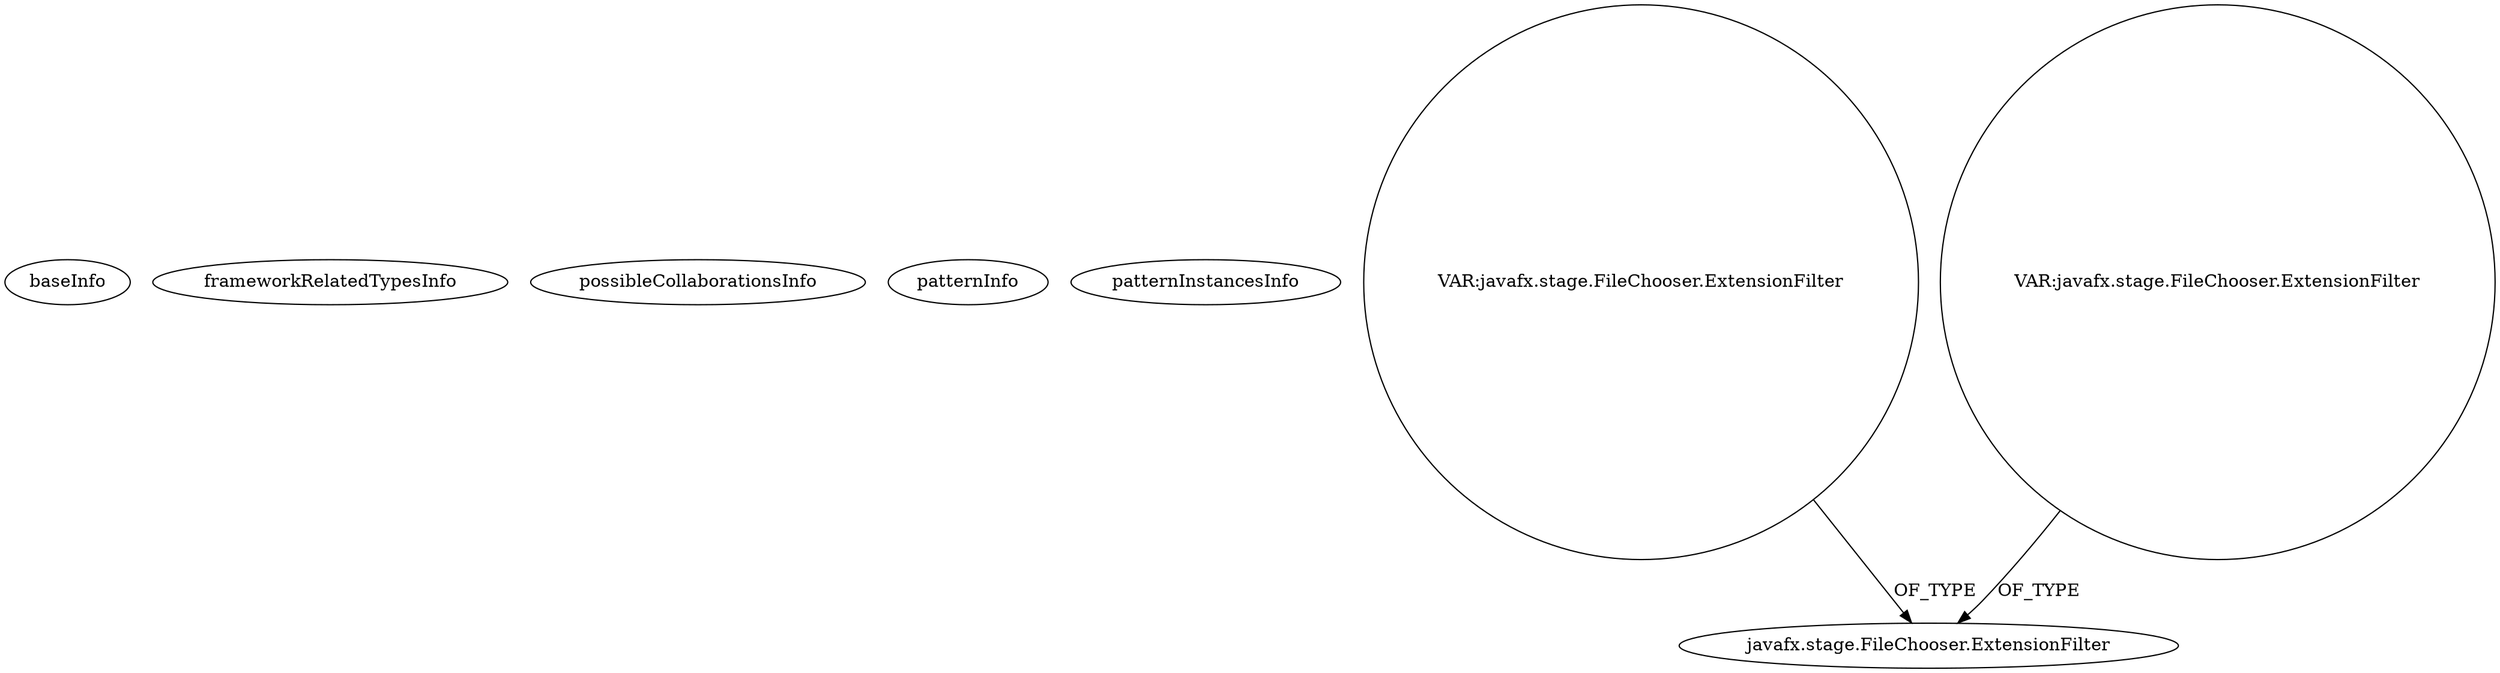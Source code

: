 digraph {
baseInfo[graphId=1993,category="pattern",isAnonymous=false,possibleRelation=false]
frameworkRelatedTypesInfo[]
possibleCollaborationsInfo[]
patternInfo[frequency=4.0,patternRootClient=null]
patternInstancesInfo[0="AMITCCILGITHUB-Contacts~/AMITCCILGITHUB-Contacts/Contacts-master/Contacts/src/org/apandey/view/parts/Body.java~void initComponents()~62",1="amonker-Trans~/amonker-Trans/Trans-master/src/cn/jingyun/trans/Project.java~Project~1849",2="novosga-painel-fx~/novosga-painel-fx/painel-fx-master/src/org/novosga/painel/client/ui/Controller.java~Controller~3787",3="AMITCCILGITHUB-Contacts~/AMITCCILGITHUB-Contacts/Contacts-master/Contacts/src/org/apandey/view/parts/Body.java~Body~60"]
315[label="javafx.stage.FileChooser.ExtensionFilter",vertexType="FRAMEWORK_CLASS_TYPE",isFrameworkType=false]
324[label="VAR:javafx.stage.FileChooser.ExtensionFilter",vertexType="VARIABLE_EXPRESION",isFrameworkType=false,shape=circle]
314[label="VAR:javafx.stage.FileChooser.ExtensionFilter",vertexType="VARIABLE_EXPRESION",isFrameworkType=false,shape=circle]
324->315[label="OF_TYPE"]
314->315[label="OF_TYPE"]
}

